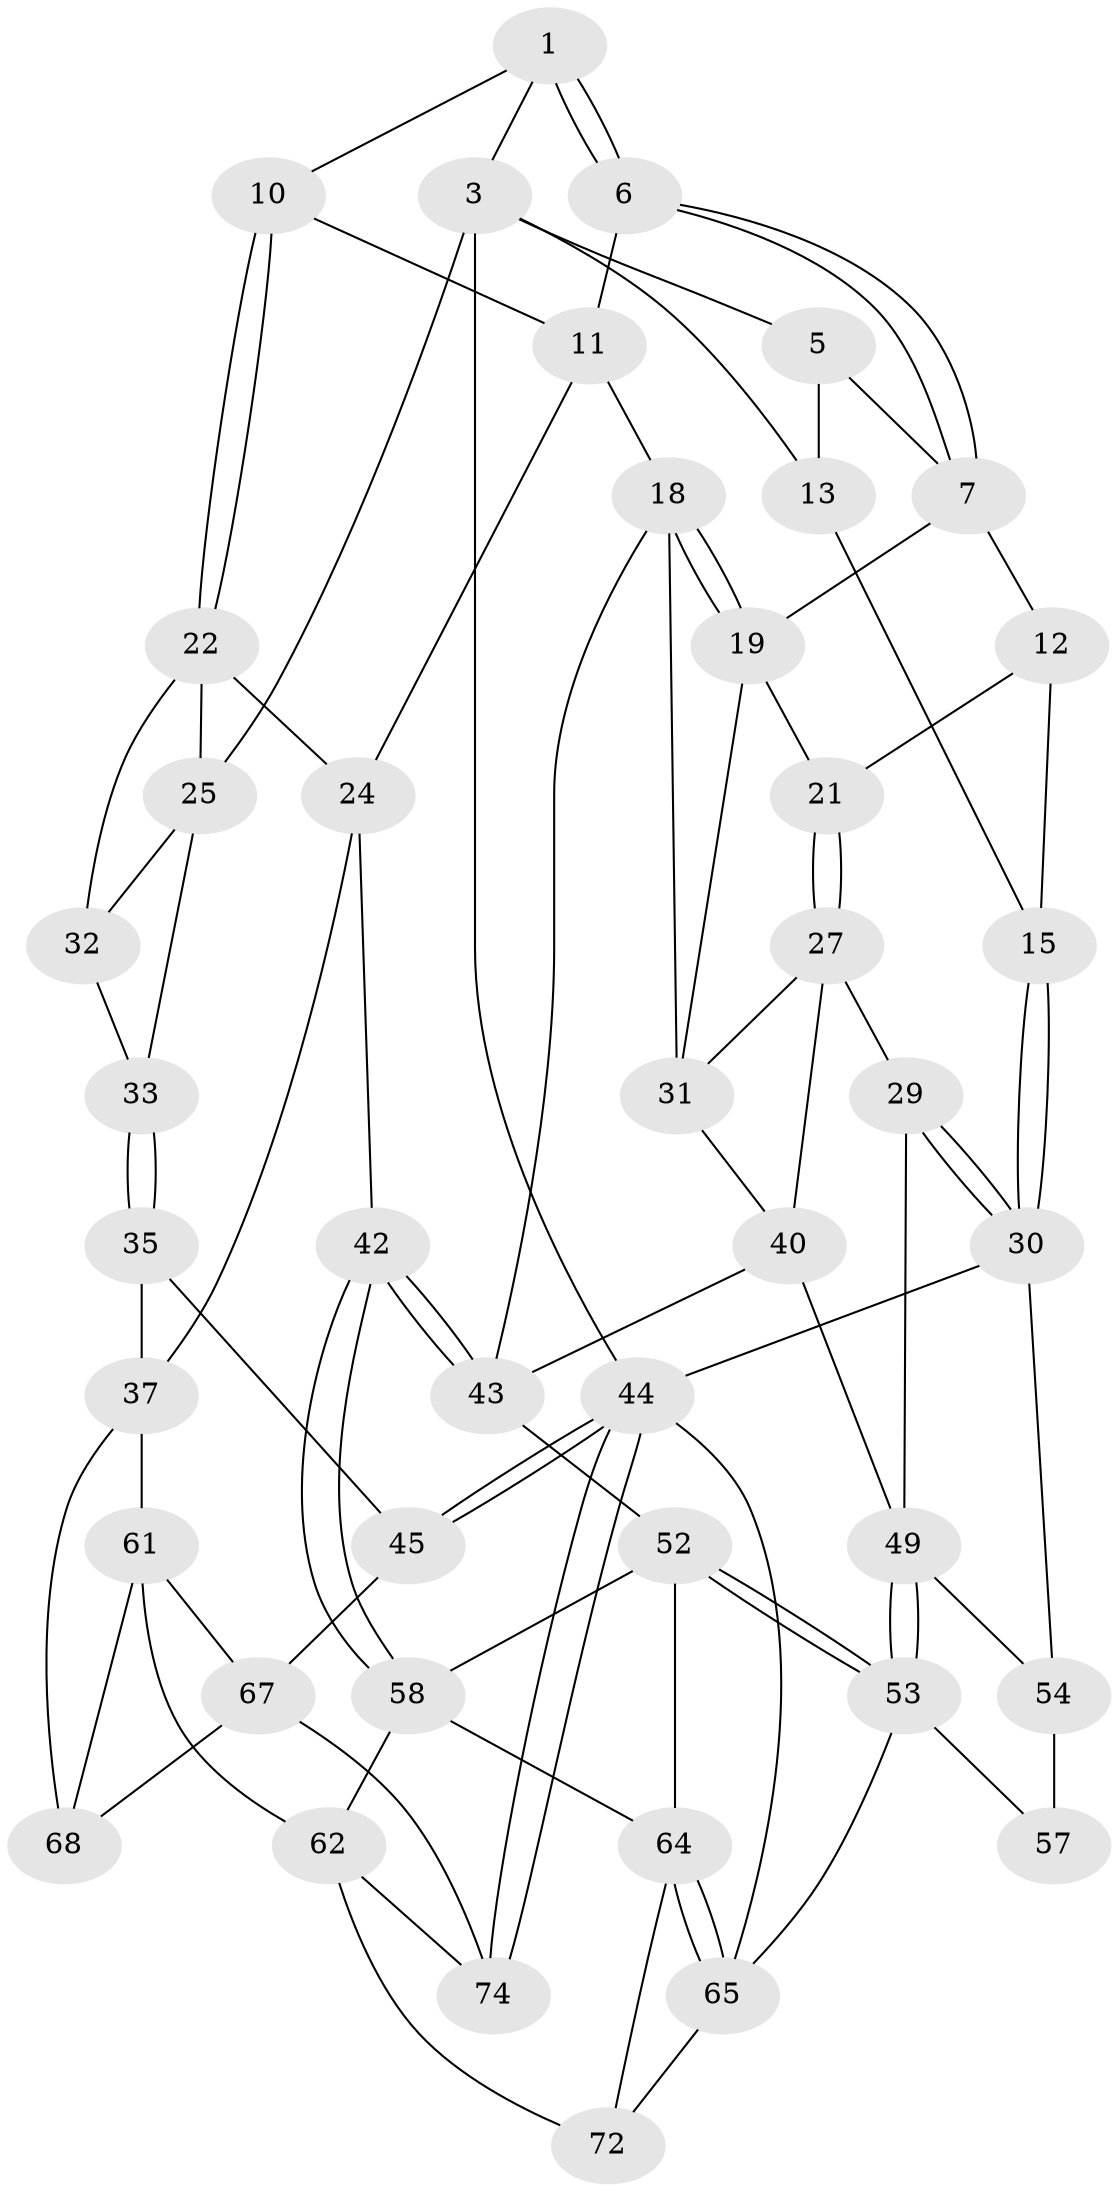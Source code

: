 // original degree distribution, {3: 0.04054054054054054, 4: 0.2702702702702703, 6: 0.2702702702702703, 5: 0.4189189189189189}
// Generated by graph-tools (version 1.1) at 2025/42/03/06/25 10:42:36]
// undirected, 43 vertices, 92 edges
graph export_dot {
graph [start="1"]
  node [color=gray90,style=filled];
  1 [pos="+0.5706017599682544+0",super="+2"];
  3 [pos="+1+0",super="+4"];
  5 [pos="+0.43767410686723457+0",super="+9"];
  6 [pos="+0.4906971473580554+0.20361340099862643"];
  7 [pos="+0.32894381755743046+0.19864861530926914",super="+8"];
  10 [pos="+0.708952888345813+0.1806069223122074"];
  11 [pos="+0.5194934396336963+0.21974402667981036",super="+17"];
  12 [pos="+0.20479082393866302+0.16206606935653714",super="+14"];
  13 [pos="+0.11947517465484514+0.01826389237575375",super="+16"];
  15 [pos="+0+0.04588115223905753"];
  18 [pos="+0.43582369551258715+0.3844624236607075",super="+41"];
  19 [pos="+0.3325422162167323+0.25931048033646104",super="+20"];
  21 [pos="+0.15167449621726195+0.2821010418937234"];
  22 [pos="+0.7463861835452898+0.2314525448349892",super="+23"];
  24 [pos="+0.7240690308230443+0.4360120444947296",super="+38"];
  25 [pos="+1+0.0971365824750327",super="+26"];
  27 [pos="+0.14505010035501084+0.3655708662411028",super="+28"];
  29 [pos="+0+0.4633925670765689"];
  30 [pos="+0+0.45249462102559557",super="+46"];
  31 [pos="+0.23747422063048176+0.40502581653813197",super="+39"];
  32 [pos="+0.9036533622614574+0.3763896556915256"];
  33 [pos="+1+0.061772286563345144",super="+34"];
  35 [pos="+1+0.484286453890023",super="+36"];
  37 [pos="+0.808525908671611+0.5847032324524636",super="+60"];
  40 [pos="+0.2404640247621123+0.5190976501855509",super="+48"];
  42 [pos="+0.5797620359938057+0.6032248397534322"];
  43 [pos="+0.4296919116022014+0.577331518818098",super="+51"];
  44 [pos="+1+1",super="+47"];
  45 [pos="+1+0.7697621932101009"];
  49 [pos="+0.19158159703214678+0.6112283484721925",super="+50"];
  52 [pos="+0.3859803074061358+0.6611299322915254",super="+59"];
  53 [pos="+0.26719477937320857+0.7446272180640527",super="+56"];
  54 [pos="+0.10264217146895353+0.6561271505516226",super="+55"];
  57 [pos="+0.11626637213344954+0.7798115110562172"];
  58 [pos="+0.5780961636604205+0.6300052071874518",super="+63"];
  61 [pos="+0.7308415403662343+0.8511722166637393",super="+69"];
  62 [pos="+0.7007179528873992+0.8474533486219693",super="+71"];
  64 [pos="+0.45159045264553255+0.8141638764115287",super="+66"];
  65 [pos="+0.25233355726618273+0.8666894522179303",super="+70"];
  67 [pos="+1+0.8037030783497201",super="+73"];
  68 [pos="+0.9470264498520168+0.8155560416581962"];
  72 [pos="+0.4565018439496154+1"];
  74 [pos="+0.8223271244301219+1"];
  1 -- 6;
  1 -- 6;
  1 -- 10;
  1 -- 3;
  3 -- 44 [weight=2];
  3 -- 5;
  3 -- 25;
  3 -- 13;
  5 -- 13;
  5 -- 7;
  6 -- 7;
  6 -- 7;
  6 -- 11;
  7 -- 12;
  7 -- 19;
  10 -- 11;
  10 -- 22;
  10 -- 22;
  11 -- 24;
  11 -- 18;
  12 -- 21;
  12 -- 15;
  13 -- 15;
  15 -- 30;
  15 -- 30;
  18 -- 19;
  18 -- 19;
  18 -- 43;
  18 -- 31;
  19 -- 31;
  19 -- 21;
  21 -- 27;
  21 -- 27;
  22 -- 25;
  22 -- 24;
  22 -- 32;
  24 -- 42;
  24 -- 37;
  25 -- 32;
  25 -- 33;
  27 -- 31;
  27 -- 40;
  27 -- 29;
  29 -- 30;
  29 -- 30;
  29 -- 49;
  30 -- 44;
  30 -- 54;
  31 -- 40;
  32 -- 33;
  33 -- 35 [weight=2];
  33 -- 35;
  35 -- 37;
  35 -- 45;
  37 -- 61;
  37 -- 68;
  40 -- 49;
  40 -- 43;
  42 -- 43;
  42 -- 43;
  42 -- 58;
  42 -- 58;
  43 -- 52;
  44 -- 45;
  44 -- 45;
  44 -- 74;
  44 -- 74;
  44 -- 65;
  45 -- 67;
  49 -- 53;
  49 -- 53;
  49 -- 54;
  52 -- 53;
  52 -- 53;
  52 -- 64;
  52 -- 58;
  53 -- 65;
  53 -- 57;
  54 -- 57 [weight=2];
  58 -- 64;
  58 -- 62;
  61 -- 62;
  61 -- 68;
  61 -- 67;
  62 -- 72;
  62 -- 74;
  64 -- 65;
  64 -- 65;
  64 -- 72;
  65 -- 72;
  67 -- 68;
  67 -- 74;
}
